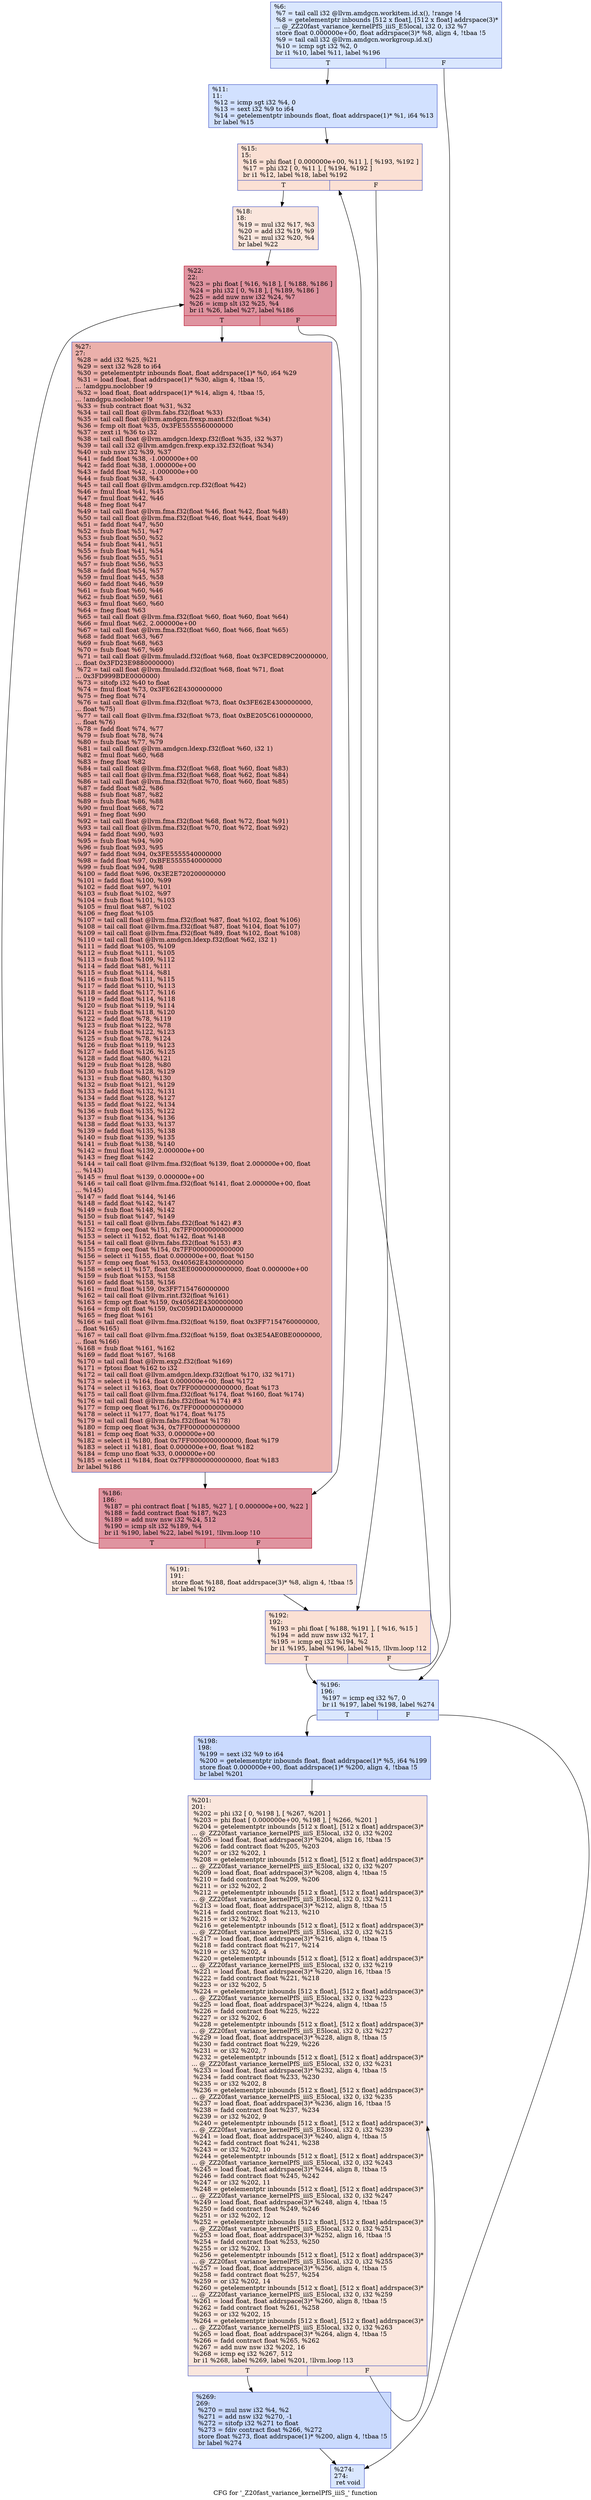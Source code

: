 digraph "CFG for '_Z20fast_variance_kernelPfS_iiiS_' function" {
	label="CFG for '_Z20fast_variance_kernelPfS_iiiS_' function";

	Node0x5a91fd0 [shape=record,color="#3d50c3ff", style=filled, fillcolor="#abc8fd70",label="{%6:\l  %7 = tail call i32 @llvm.amdgcn.workitem.id.x(), !range !4\l  %8 = getelementptr inbounds [512 x float], [512 x float] addrspace(3)*\l... @_ZZ20fast_variance_kernelPfS_iiiS_E5local, i32 0, i32 %7\l  store float 0.000000e+00, float addrspace(3)* %8, align 4, !tbaa !5\l  %9 = tail call i32 @llvm.amdgcn.workgroup.id.x()\l  %10 = icmp sgt i32 %2, 0\l  br i1 %10, label %11, label %196\l|{<s0>T|<s1>F}}"];
	Node0x5a91fd0:s0 -> Node0x5a94330;
	Node0x5a91fd0:s1 -> Node0x5a943c0;
	Node0x5a94330 [shape=record,color="#3d50c3ff", style=filled, fillcolor="#9abbff70",label="{%11:\l11:                                               \l  %12 = icmp sgt i32 %4, 0\l  %13 = sext i32 %9 to i64\l  %14 = getelementptr inbounds float, float addrspace(1)* %1, i64 %13\l  br label %15\l}"];
	Node0x5a94330 -> Node0x5a946a0;
	Node0x5a946a0 [shape=record,color="#3d50c3ff", style=filled, fillcolor="#f7b99e70",label="{%15:\l15:                                               \l  %16 = phi float [ 0.000000e+00, %11 ], [ %193, %192 ]\l  %17 = phi i32 [ 0, %11 ], [ %194, %192 ]\l  br i1 %12, label %18, label %192\l|{<s0>T|<s1>F}}"];
	Node0x5a946a0:s0 -> Node0x5a94a90;
	Node0x5a946a0:s1 -> Node0x5a94790;
	Node0x5a94a90 [shape=record,color="#3d50c3ff", style=filled, fillcolor="#f3c7b170",label="{%18:\l18:                                               \l  %19 = mul i32 %17, %3\l  %20 = add i32 %19, %9\l  %21 = mul i32 %20, %4\l  br label %22\l}"];
	Node0x5a94a90 -> Node0x5a94d80;
	Node0x5a94d80 [shape=record,color="#b70d28ff", style=filled, fillcolor="#b70d2870",label="{%22:\l22:                                               \l  %23 = phi float [ %16, %18 ], [ %188, %186 ]\l  %24 = phi i32 [ 0, %18 ], [ %189, %186 ]\l  %25 = add nuw nsw i32 %24, %7\l  %26 = icmp slt i32 %25, %4\l  br i1 %26, label %27, label %186\l|{<s0>T|<s1>F}}"];
	Node0x5a94d80:s0 -> Node0x5a951f0;
	Node0x5a94d80:s1 -> Node0x5a94e70;
	Node0x5a951f0 [shape=record,color="#3d50c3ff", style=filled, fillcolor="#d24b4070",label="{%27:\l27:                                               \l  %28 = add i32 %25, %21\l  %29 = sext i32 %28 to i64\l  %30 = getelementptr inbounds float, float addrspace(1)* %0, i64 %29\l  %31 = load float, float addrspace(1)* %30, align 4, !tbaa !5,\l... !amdgpu.noclobber !9\l  %32 = load float, float addrspace(1)* %14, align 4, !tbaa !5,\l... !amdgpu.noclobber !9\l  %33 = fsub contract float %31, %32\l  %34 = tail call float @llvm.fabs.f32(float %33)\l  %35 = tail call float @llvm.amdgcn.frexp.mant.f32(float %34)\l  %36 = fcmp olt float %35, 0x3FE5555560000000\l  %37 = zext i1 %36 to i32\l  %38 = tail call float @llvm.amdgcn.ldexp.f32(float %35, i32 %37)\l  %39 = tail call i32 @llvm.amdgcn.frexp.exp.i32.f32(float %34)\l  %40 = sub nsw i32 %39, %37\l  %41 = fadd float %38, -1.000000e+00\l  %42 = fadd float %38, 1.000000e+00\l  %43 = fadd float %42, -1.000000e+00\l  %44 = fsub float %38, %43\l  %45 = tail call float @llvm.amdgcn.rcp.f32(float %42)\l  %46 = fmul float %41, %45\l  %47 = fmul float %42, %46\l  %48 = fneg float %47\l  %49 = tail call float @llvm.fma.f32(float %46, float %42, float %48)\l  %50 = tail call float @llvm.fma.f32(float %46, float %44, float %49)\l  %51 = fadd float %47, %50\l  %52 = fsub float %51, %47\l  %53 = fsub float %50, %52\l  %54 = fsub float %41, %51\l  %55 = fsub float %41, %54\l  %56 = fsub float %55, %51\l  %57 = fsub float %56, %53\l  %58 = fadd float %54, %57\l  %59 = fmul float %45, %58\l  %60 = fadd float %46, %59\l  %61 = fsub float %60, %46\l  %62 = fsub float %59, %61\l  %63 = fmul float %60, %60\l  %64 = fneg float %63\l  %65 = tail call float @llvm.fma.f32(float %60, float %60, float %64)\l  %66 = fmul float %62, 2.000000e+00\l  %67 = tail call float @llvm.fma.f32(float %60, float %66, float %65)\l  %68 = fadd float %63, %67\l  %69 = fsub float %68, %63\l  %70 = fsub float %67, %69\l  %71 = tail call float @llvm.fmuladd.f32(float %68, float 0x3FCED89C20000000,\l... float 0x3FD23E9880000000)\l  %72 = tail call float @llvm.fmuladd.f32(float %68, float %71, float\l... 0x3FD999BDE0000000)\l  %73 = sitofp i32 %40 to float\l  %74 = fmul float %73, 0x3FE62E4300000000\l  %75 = fneg float %74\l  %76 = tail call float @llvm.fma.f32(float %73, float 0x3FE62E4300000000,\l... float %75)\l  %77 = tail call float @llvm.fma.f32(float %73, float 0xBE205C6100000000,\l... float %76)\l  %78 = fadd float %74, %77\l  %79 = fsub float %78, %74\l  %80 = fsub float %77, %79\l  %81 = tail call float @llvm.amdgcn.ldexp.f32(float %60, i32 1)\l  %82 = fmul float %60, %68\l  %83 = fneg float %82\l  %84 = tail call float @llvm.fma.f32(float %68, float %60, float %83)\l  %85 = tail call float @llvm.fma.f32(float %68, float %62, float %84)\l  %86 = tail call float @llvm.fma.f32(float %70, float %60, float %85)\l  %87 = fadd float %82, %86\l  %88 = fsub float %87, %82\l  %89 = fsub float %86, %88\l  %90 = fmul float %68, %72\l  %91 = fneg float %90\l  %92 = tail call float @llvm.fma.f32(float %68, float %72, float %91)\l  %93 = tail call float @llvm.fma.f32(float %70, float %72, float %92)\l  %94 = fadd float %90, %93\l  %95 = fsub float %94, %90\l  %96 = fsub float %93, %95\l  %97 = fadd float %94, 0x3FE5555540000000\l  %98 = fadd float %97, 0xBFE5555540000000\l  %99 = fsub float %94, %98\l  %100 = fadd float %96, 0x3E2E720200000000\l  %101 = fadd float %100, %99\l  %102 = fadd float %97, %101\l  %103 = fsub float %102, %97\l  %104 = fsub float %101, %103\l  %105 = fmul float %87, %102\l  %106 = fneg float %105\l  %107 = tail call float @llvm.fma.f32(float %87, float %102, float %106)\l  %108 = tail call float @llvm.fma.f32(float %87, float %104, float %107)\l  %109 = tail call float @llvm.fma.f32(float %89, float %102, float %108)\l  %110 = tail call float @llvm.amdgcn.ldexp.f32(float %62, i32 1)\l  %111 = fadd float %105, %109\l  %112 = fsub float %111, %105\l  %113 = fsub float %109, %112\l  %114 = fadd float %81, %111\l  %115 = fsub float %114, %81\l  %116 = fsub float %111, %115\l  %117 = fadd float %110, %113\l  %118 = fadd float %117, %116\l  %119 = fadd float %114, %118\l  %120 = fsub float %119, %114\l  %121 = fsub float %118, %120\l  %122 = fadd float %78, %119\l  %123 = fsub float %122, %78\l  %124 = fsub float %122, %123\l  %125 = fsub float %78, %124\l  %126 = fsub float %119, %123\l  %127 = fadd float %126, %125\l  %128 = fadd float %80, %121\l  %129 = fsub float %128, %80\l  %130 = fsub float %128, %129\l  %131 = fsub float %80, %130\l  %132 = fsub float %121, %129\l  %133 = fadd float %132, %131\l  %134 = fadd float %128, %127\l  %135 = fadd float %122, %134\l  %136 = fsub float %135, %122\l  %137 = fsub float %134, %136\l  %138 = fadd float %133, %137\l  %139 = fadd float %135, %138\l  %140 = fsub float %139, %135\l  %141 = fsub float %138, %140\l  %142 = fmul float %139, 2.000000e+00\l  %143 = fneg float %142\l  %144 = tail call float @llvm.fma.f32(float %139, float 2.000000e+00, float\l... %143)\l  %145 = fmul float %139, 0.000000e+00\l  %146 = tail call float @llvm.fma.f32(float %141, float 2.000000e+00, float\l... %145)\l  %147 = fadd float %144, %146\l  %148 = fadd float %142, %147\l  %149 = fsub float %148, %142\l  %150 = fsub float %147, %149\l  %151 = tail call float @llvm.fabs.f32(float %142) #3\l  %152 = fcmp oeq float %151, 0x7FF0000000000000\l  %153 = select i1 %152, float %142, float %148\l  %154 = tail call float @llvm.fabs.f32(float %153) #3\l  %155 = fcmp oeq float %154, 0x7FF0000000000000\l  %156 = select i1 %155, float 0.000000e+00, float %150\l  %157 = fcmp oeq float %153, 0x40562E4300000000\l  %158 = select i1 %157, float 0x3EE0000000000000, float 0.000000e+00\l  %159 = fsub float %153, %158\l  %160 = fadd float %158, %156\l  %161 = fmul float %159, 0x3FF7154760000000\l  %162 = tail call float @llvm.rint.f32(float %161)\l  %163 = fcmp ogt float %159, 0x40562E4300000000\l  %164 = fcmp olt float %159, 0xC059D1DA00000000\l  %165 = fneg float %161\l  %166 = tail call float @llvm.fma.f32(float %159, float 0x3FF7154760000000,\l... float %165)\l  %167 = tail call float @llvm.fma.f32(float %159, float 0x3E54AE0BE0000000,\l... float %166)\l  %168 = fsub float %161, %162\l  %169 = fadd float %167, %168\l  %170 = tail call float @llvm.exp2.f32(float %169)\l  %171 = fptosi float %162 to i32\l  %172 = tail call float @llvm.amdgcn.ldexp.f32(float %170, i32 %171)\l  %173 = select i1 %164, float 0.000000e+00, float %172\l  %174 = select i1 %163, float 0x7FF0000000000000, float %173\l  %175 = tail call float @llvm.fma.f32(float %174, float %160, float %174)\l  %176 = tail call float @llvm.fabs.f32(float %174) #3\l  %177 = fcmp oeq float %176, 0x7FF0000000000000\l  %178 = select i1 %177, float %174, float %175\l  %179 = tail call float @llvm.fabs.f32(float %178)\l  %180 = fcmp oeq float %34, 0x7FF0000000000000\l  %181 = fcmp oeq float %33, 0.000000e+00\l  %182 = select i1 %180, float 0x7FF0000000000000, float %179\l  %183 = select i1 %181, float 0.000000e+00, float %182\l  %184 = fcmp uno float %33, 0.000000e+00\l  %185 = select i1 %184, float 0x7FF8000000000000, float %183\l  br label %186\l}"];
	Node0x5a951f0 -> Node0x5a94e70;
	Node0x5a94e70 [shape=record,color="#b70d28ff", style=filled, fillcolor="#b70d2870",label="{%186:\l186:                                              \l  %187 = phi contract float [ %185, %27 ], [ 0.000000e+00, %22 ]\l  %188 = fadd contract float %187, %23\l  %189 = add nuw nsw i32 %24, 512\l  %190 = icmp slt i32 %189, %4\l  br i1 %190, label %22, label %191, !llvm.loop !10\l|{<s0>T|<s1>F}}"];
	Node0x5a94e70:s0 -> Node0x5a94d80;
	Node0x5a94e70:s1 -> Node0x5a9e700;
	Node0x5a9e700 [shape=record,color="#3d50c3ff", style=filled, fillcolor="#f3c7b170",label="{%191:\l191:                                              \l  store float %188, float addrspace(3)* %8, align 4, !tbaa !5\l  br label %192\l}"];
	Node0x5a9e700 -> Node0x5a94790;
	Node0x5a94790 [shape=record,color="#3d50c3ff", style=filled, fillcolor="#f7b99e70",label="{%192:\l192:                                              \l  %193 = phi float [ %188, %191 ], [ %16, %15 ]\l  %194 = add nuw nsw i32 %17, 1\l  %195 = icmp eq i32 %194, %2\l  br i1 %195, label %196, label %15, !llvm.loop !12\l|{<s0>T|<s1>F}}"];
	Node0x5a94790:s0 -> Node0x5a943c0;
	Node0x5a94790:s1 -> Node0x5a946a0;
	Node0x5a943c0 [shape=record,color="#3d50c3ff", style=filled, fillcolor="#abc8fd70",label="{%196:\l196:                                              \l  %197 = icmp eq i32 %7, 0\l  br i1 %197, label %198, label %274\l|{<s0>T|<s1>F}}"];
	Node0x5a943c0:s0 -> Node0x5a9ed50;
	Node0x5a943c0:s1 -> Node0x5a9eda0;
	Node0x5a9ed50 [shape=record,color="#3d50c3ff", style=filled, fillcolor="#88abfd70",label="{%198:\l198:                                              \l  %199 = sext i32 %9 to i64\l  %200 = getelementptr inbounds float, float addrspace(1)* %5, i64 %199\l  store float 0.000000e+00, float addrspace(1)* %200, align 4, !tbaa !5\l  br label %201\l}"];
	Node0x5a9ed50 -> Node0x5a9f040;
	Node0x5a9f040 [shape=record,color="#3d50c3ff", style=filled, fillcolor="#f3c7b170",label="{%201:\l201:                                              \l  %202 = phi i32 [ 0, %198 ], [ %267, %201 ]\l  %203 = phi float [ 0.000000e+00, %198 ], [ %266, %201 ]\l  %204 = getelementptr inbounds [512 x float], [512 x float] addrspace(3)*\l... @_ZZ20fast_variance_kernelPfS_iiiS_E5local, i32 0, i32 %202\l  %205 = load float, float addrspace(3)* %204, align 16, !tbaa !5\l  %206 = fadd contract float %205, %203\l  %207 = or i32 %202, 1\l  %208 = getelementptr inbounds [512 x float], [512 x float] addrspace(3)*\l... @_ZZ20fast_variance_kernelPfS_iiiS_E5local, i32 0, i32 %207\l  %209 = load float, float addrspace(3)* %208, align 4, !tbaa !5\l  %210 = fadd contract float %209, %206\l  %211 = or i32 %202, 2\l  %212 = getelementptr inbounds [512 x float], [512 x float] addrspace(3)*\l... @_ZZ20fast_variance_kernelPfS_iiiS_E5local, i32 0, i32 %211\l  %213 = load float, float addrspace(3)* %212, align 8, !tbaa !5\l  %214 = fadd contract float %213, %210\l  %215 = or i32 %202, 3\l  %216 = getelementptr inbounds [512 x float], [512 x float] addrspace(3)*\l... @_ZZ20fast_variance_kernelPfS_iiiS_E5local, i32 0, i32 %215\l  %217 = load float, float addrspace(3)* %216, align 4, !tbaa !5\l  %218 = fadd contract float %217, %214\l  %219 = or i32 %202, 4\l  %220 = getelementptr inbounds [512 x float], [512 x float] addrspace(3)*\l... @_ZZ20fast_variance_kernelPfS_iiiS_E5local, i32 0, i32 %219\l  %221 = load float, float addrspace(3)* %220, align 16, !tbaa !5\l  %222 = fadd contract float %221, %218\l  %223 = or i32 %202, 5\l  %224 = getelementptr inbounds [512 x float], [512 x float] addrspace(3)*\l... @_ZZ20fast_variance_kernelPfS_iiiS_E5local, i32 0, i32 %223\l  %225 = load float, float addrspace(3)* %224, align 4, !tbaa !5\l  %226 = fadd contract float %225, %222\l  %227 = or i32 %202, 6\l  %228 = getelementptr inbounds [512 x float], [512 x float] addrspace(3)*\l... @_ZZ20fast_variance_kernelPfS_iiiS_E5local, i32 0, i32 %227\l  %229 = load float, float addrspace(3)* %228, align 8, !tbaa !5\l  %230 = fadd contract float %229, %226\l  %231 = or i32 %202, 7\l  %232 = getelementptr inbounds [512 x float], [512 x float] addrspace(3)*\l... @_ZZ20fast_variance_kernelPfS_iiiS_E5local, i32 0, i32 %231\l  %233 = load float, float addrspace(3)* %232, align 4, !tbaa !5\l  %234 = fadd contract float %233, %230\l  %235 = or i32 %202, 8\l  %236 = getelementptr inbounds [512 x float], [512 x float] addrspace(3)*\l... @_ZZ20fast_variance_kernelPfS_iiiS_E5local, i32 0, i32 %235\l  %237 = load float, float addrspace(3)* %236, align 16, !tbaa !5\l  %238 = fadd contract float %237, %234\l  %239 = or i32 %202, 9\l  %240 = getelementptr inbounds [512 x float], [512 x float] addrspace(3)*\l... @_ZZ20fast_variance_kernelPfS_iiiS_E5local, i32 0, i32 %239\l  %241 = load float, float addrspace(3)* %240, align 4, !tbaa !5\l  %242 = fadd contract float %241, %238\l  %243 = or i32 %202, 10\l  %244 = getelementptr inbounds [512 x float], [512 x float] addrspace(3)*\l... @_ZZ20fast_variance_kernelPfS_iiiS_E5local, i32 0, i32 %243\l  %245 = load float, float addrspace(3)* %244, align 8, !tbaa !5\l  %246 = fadd contract float %245, %242\l  %247 = or i32 %202, 11\l  %248 = getelementptr inbounds [512 x float], [512 x float] addrspace(3)*\l... @_ZZ20fast_variance_kernelPfS_iiiS_E5local, i32 0, i32 %247\l  %249 = load float, float addrspace(3)* %248, align 4, !tbaa !5\l  %250 = fadd contract float %249, %246\l  %251 = or i32 %202, 12\l  %252 = getelementptr inbounds [512 x float], [512 x float] addrspace(3)*\l... @_ZZ20fast_variance_kernelPfS_iiiS_E5local, i32 0, i32 %251\l  %253 = load float, float addrspace(3)* %252, align 16, !tbaa !5\l  %254 = fadd contract float %253, %250\l  %255 = or i32 %202, 13\l  %256 = getelementptr inbounds [512 x float], [512 x float] addrspace(3)*\l... @_ZZ20fast_variance_kernelPfS_iiiS_E5local, i32 0, i32 %255\l  %257 = load float, float addrspace(3)* %256, align 4, !tbaa !5\l  %258 = fadd contract float %257, %254\l  %259 = or i32 %202, 14\l  %260 = getelementptr inbounds [512 x float], [512 x float] addrspace(3)*\l... @_ZZ20fast_variance_kernelPfS_iiiS_E5local, i32 0, i32 %259\l  %261 = load float, float addrspace(3)* %260, align 8, !tbaa !5\l  %262 = fadd contract float %261, %258\l  %263 = or i32 %202, 15\l  %264 = getelementptr inbounds [512 x float], [512 x float] addrspace(3)*\l... @_ZZ20fast_variance_kernelPfS_iiiS_E5local, i32 0, i32 %263\l  %265 = load float, float addrspace(3)* %264, align 4, !tbaa !5\l  %266 = fadd contract float %265, %262\l  %267 = add nuw nsw i32 %202, 16\l  %268 = icmp eq i32 %267, 512\l  br i1 %268, label %269, label %201, !llvm.loop !13\l|{<s0>T|<s1>F}}"];
	Node0x5a9f040:s0 -> Node0x5a9f2f0;
	Node0x5a9f040:s1 -> Node0x5a9f040;
	Node0x5a9f2f0 [shape=record,color="#3d50c3ff", style=filled, fillcolor="#88abfd70",label="{%269:\l269:                                              \l  %270 = mul nsw i32 %4, %2\l  %271 = add nsw i32 %270, -1\l  %272 = sitofp i32 %271 to float\l  %273 = fdiv contract float %266, %272\l  store float %273, float addrspace(1)* %200, align 4, !tbaa !5\l  br label %274\l}"];
	Node0x5a9f2f0 -> Node0x5a9eda0;
	Node0x5a9eda0 [shape=record,color="#3d50c3ff", style=filled, fillcolor="#abc8fd70",label="{%274:\l274:                                              \l  ret void\l}"];
}
